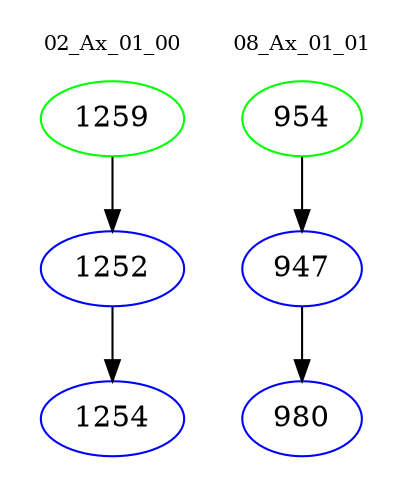 digraph{
subgraph cluster_0 {
color = white
label = "02_Ax_01_00";
fontsize=10;
T0_1259 [label="1259", color="green"]
T0_1259 -> T0_1252 [color="black"]
T0_1252 [label="1252", color="blue"]
T0_1252 -> T0_1254 [color="black"]
T0_1254 [label="1254", color="blue"]
}
subgraph cluster_1 {
color = white
label = "08_Ax_01_01";
fontsize=10;
T1_954 [label="954", color="green"]
T1_954 -> T1_947 [color="black"]
T1_947 [label="947", color="blue"]
T1_947 -> T1_980 [color="black"]
T1_980 [label="980", color="blue"]
}
}
